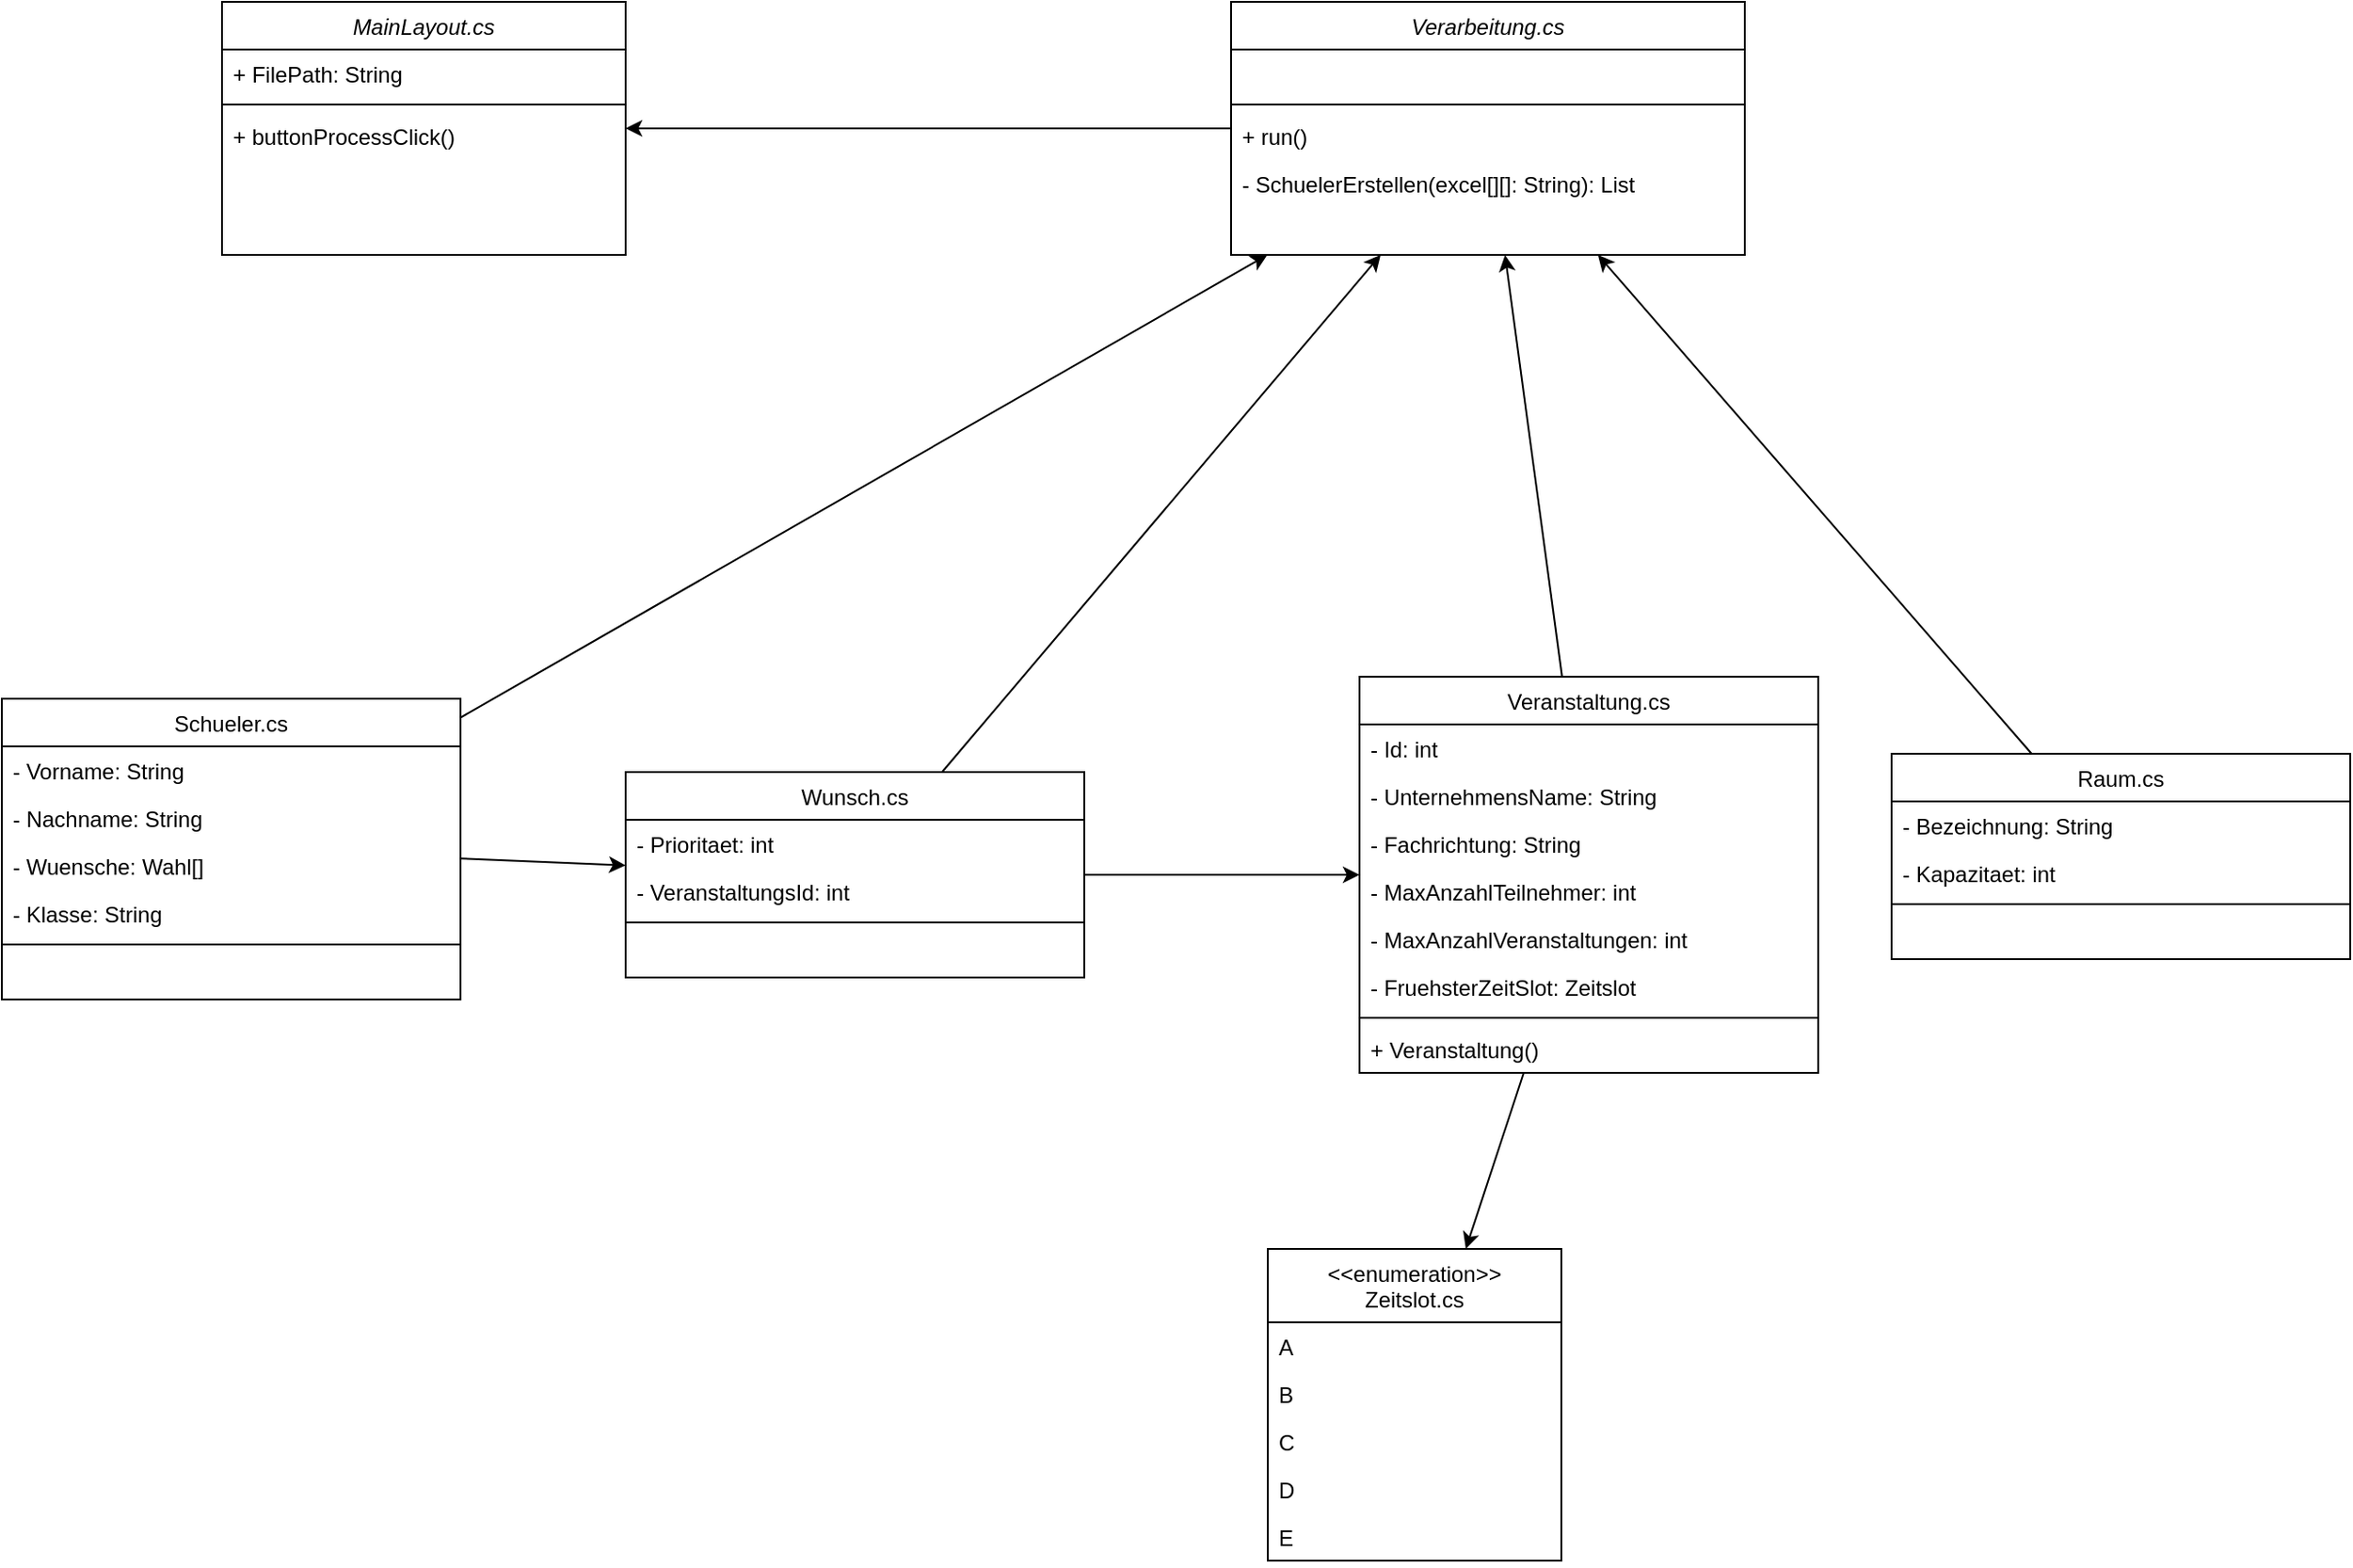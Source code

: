 <mxfile version="24.0.2" type="device">
  <diagram id="C5RBs43oDa-KdzZeNtuy" name="Page-1">
    <mxGraphModel dx="1663" dy="478" grid="1" gridSize="10" guides="1" tooltips="1" connect="1" arrows="1" fold="1" page="1" pageScale="1" pageWidth="827" pageHeight="1169" math="0" shadow="0">
      <root>
        <mxCell id="WIyWlLk6GJQsqaUBKTNV-0" />
        <mxCell id="WIyWlLk6GJQsqaUBKTNV-1" parent="WIyWlLk6GJQsqaUBKTNV-0" />
        <mxCell id="zkfFHV4jXpPFQw0GAbJ--0" value="MainLayout.cs&#xa;" style="swimlane;fontStyle=2;align=center;verticalAlign=top;childLayout=stackLayout;horizontal=1;startSize=26;horizontalStack=0;resizeParent=1;resizeLast=0;collapsible=1;marginBottom=0;rounded=0;shadow=0;strokeWidth=1;" parent="WIyWlLk6GJQsqaUBKTNV-1" vertex="1">
          <mxGeometry x="-540" y="70" width="220" height="138" as="geometry">
            <mxRectangle x="230" y="140" width="160" height="26" as="alternateBounds" />
          </mxGeometry>
        </mxCell>
        <mxCell id="zkfFHV4jXpPFQw0GAbJ--2" value="+ FilePath: String" style="text;align=left;verticalAlign=top;spacingLeft=4;spacingRight=4;overflow=hidden;rotatable=0;points=[[0,0.5],[1,0.5]];portConstraint=eastwest;rounded=0;shadow=0;html=0;" parent="zkfFHV4jXpPFQw0GAbJ--0" vertex="1">
          <mxGeometry y="26" width="220" height="26" as="geometry" />
        </mxCell>
        <mxCell id="zkfFHV4jXpPFQw0GAbJ--4" value="" style="line;html=1;strokeWidth=1;align=left;verticalAlign=middle;spacingTop=-1;spacingLeft=3;spacingRight=3;rotatable=0;labelPosition=right;points=[];portConstraint=eastwest;" parent="zkfFHV4jXpPFQw0GAbJ--0" vertex="1">
          <mxGeometry y="52" width="220" height="8" as="geometry" />
        </mxCell>
        <mxCell id="zkfFHV4jXpPFQw0GAbJ--5" value="+ buttonProcessClick()" style="text;align=left;verticalAlign=top;spacingLeft=4;spacingRight=4;overflow=hidden;rotatable=0;points=[[0,0.5],[1,0.5]];portConstraint=eastwest;" parent="zkfFHV4jXpPFQw0GAbJ--0" vertex="1">
          <mxGeometry y="60" width="220" height="26" as="geometry" />
        </mxCell>
        <mxCell id="3uKMKt1_fDQ9ZG1aLz7u-32" value="Verarbeitung.cs" style="swimlane;fontStyle=2;align=center;verticalAlign=top;childLayout=stackLayout;horizontal=1;startSize=26;horizontalStack=0;resizeParent=1;resizeLast=0;collapsible=1;marginBottom=0;rounded=0;shadow=0;strokeWidth=1;" parent="WIyWlLk6GJQsqaUBKTNV-1" vertex="1">
          <mxGeometry x="10" y="70" width="280" height="138" as="geometry">
            <mxRectangle x="230" y="140" width="160" height="26" as="alternateBounds" />
          </mxGeometry>
        </mxCell>
        <mxCell id="xaYqYxnnWiLQk3Rn7Uu7-76" value=" " style="text;align=left;verticalAlign=top;spacingLeft=4;spacingRight=4;overflow=hidden;rotatable=0;points=[[0,0.5],[1,0.5]];portConstraint=eastwest;rounded=0;shadow=0;html=0;" vertex="1" parent="3uKMKt1_fDQ9ZG1aLz7u-32">
          <mxGeometry y="26" width="280" height="26" as="geometry" />
        </mxCell>
        <mxCell id="3uKMKt1_fDQ9ZG1aLz7u-34" value="" style="line;html=1;strokeWidth=1;align=left;verticalAlign=middle;spacingTop=-1;spacingLeft=3;spacingRight=3;rotatable=0;labelPosition=right;points=[];portConstraint=eastwest;" parent="3uKMKt1_fDQ9ZG1aLz7u-32" vertex="1">
          <mxGeometry y="52" width="280" height="8" as="geometry" />
        </mxCell>
        <mxCell id="3uKMKt1_fDQ9ZG1aLz7u-35" value="+ run()" style="text;align=left;verticalAlign=top;spacingLeft=4;spacingRight=4;overflow=hidden;rotatable=0;points=[[0,0.5],[1,0.5]];portConstraint=eastwest;" parent="3uKMKt1_fDQ9ZG1aLz7u-32" vertex="1">
          <mxGeometry y="60" width="280" height="26" as="geometry" />
        </mxCell>
        <mxCell id="xaYqYxnnWiLQk3Rn7Uu7-77" value="- SchuelerErstellen(excel[][]: String): List" style="text;align=left;verticalAlign=top;spacingLeft=4;spacingRight=4;overflow=hidden;rotatable=0;points=[[0,0.5],[1,0.5]];portConstraint=eastwest;" vertex="1" parent="3uKMKt1_fDQ9ZG1aLz7u-32">
          <mxGeometry y="86" width="280" height="26" as="geometry" />
        </mxCell>
        <mxCell id="xaYqYxnnWiLQk3Rn7Uu7-0" value="" style="endArrow=classic;html=1;rounded=0;" edge="1" parent="WIyWlLk6GJQsqaUBKTNV-1" source="xaYqYxnnWiLQk3Rn7Uu7-23" target="3uKMKt1_fDQ9ZG1aLz7u-32">
          <mxGeometry width="50" height="50" relative="1" as="geometry">
            <mxPoint x="-253.887" y="460" as="sourcePoint" />
            <mxPoint x="30" y="250" as="targetPoint" />
          </mxGeometry>
        </mxCell>
        <mxCell id="xaYqYxnnWiLQk3Rn7Uu7-1" value="" style="endArrow=classic;html=1;rounded=0;" edge="1" parent="WIyWlLk6GJQsqaUBKTNV-1" source="xaYqYxnnWiLQk3Rn7Uu7-53" target="3uKMKt1_fDQ9ZG1aLz7u-32">
          <mxGeometry width="50" height="50" relative="1" as="geometry">
            <mxPoint x="-20" y="600" as="sourcePoint" />
            <mxPoint x="-70" y="230" as="targetPoint" />
          </mxGeometry>
        </mxCell>
        <mxCell id="xaYqYxnnWiLQk3Rn7Uu7-2" value="" style="endArrow=classic;html=1;rounded=0;" edge="1" parent="WIyWlLk6GJQsqaUBKTNV-1" source="xaYqYxnnWiLQk3Rn7Uu7-44" target="3uKMKt1_fDQ9ZG1aLz7u-32">
          <mxGeometry width="50" height="50" relative="1" as="geometry">
            <mxPoint x="120" y="441.368" as="sourcePoint" />
            <mxPoint x="30" y="390" as="targetPoint" />
          </mxGeometry>
        </mxCell>
        <mxCell id="xaYqYxnnWiLQk3Rn7Uu7-4" value="" style="endArrow=classic;html=1;rounded=0;" edge="1" parent="WIyWlLk6GJQsqaUBKTNV-1" source="xaYqYxnnWiLQk3Rn7Uu7-23" target="xaYqYxnnWiLQk3Rn7Uu7-53">
          <mxGeometry width="50" height="50" relative="1" as="geometry">
            <mxPoint x="-190" y="527.455" as="sourcePoint" />
            <mxPoint x="-130.0" y="524.485" as="targetPoint" />
          </mxGeometry>
        </mxCell>
        <mxCell id="xaYqYxnnWiLQk3Rn7Uu7-5" value="" style="endArrow=classic;html=1;rounded=0;" edge="1" parent="WIyWlLk6GJQsqaUBKTNV-1" source="xaYqYxnnWiLQk3Rn7Uu7-53" target="xaYqYxnnWiLQk3Rn7Uu7-44">
          <mxGeometry width="50" height="50" relative="1" as="geometry">
            <mxPoint x="30" y="534.273" as="sourcePoint" />
            <mxPoint x="120" y="526.861" as="targetPoint" />
          </mxGeometry>
        </mxCell>
        <mxCell id="xaYqYxnnWiLQk3Rn7Uu7-6" value="" style="endArrow=classic;html=1;rounded=0;" edge="1" parent="WIyWlLk6GJQsqaUBKTNV-1" source="3uKMKt1_fDQ9ZG1aLz7u-32" target="zkfFHV4jXpPFQw0GAbJ--0">
          <mxGeometry width="50" height="50" relative="1" as="geometry">
            <mxPoint x="-220" y="200" as="sourcePoint" />
            <mxPoint x="380" y="190" as="targetPoint" />
          </mxGeometry>
        </mxCell>
        <mxCell id="xaYqYxnnWiLQk3Rn7Uu7-13" value="Raum.cs" style="swimlane;fontStyle=0;align=center;verticalAlign=top;childLayout=stackLayout;horizontal=1;startSize=26;horizontalStack=0;resizeParent=1;resizeLast=0;collapsible=1;marginBottom=0;rounded=0;shadow=0;strokeWidth=1;" vertex="1" parent="WIyWlLk6GJQsqaUBKTNV-1">
          <mxGeometry x="370" y="480" width="250" height="112" as="geometry">
            <mxRectangle x="130" y="380" width="160" height="26" as="alternateBounds" />
          </mxGeometry>
        </mxCell>
        <mxCell id="xaYqYxnnWiLQk3Rn7Uu7-14" value="- Bezeichnung: String" style="text;align=left;verticalAlign=top;spacingLeft=4;spacingRight=4;overflow=hidden;rotatable=0;points=[[0,0.5],[1,0.5]];portConstraint=eastwest;" vertex="1" parent="xaYqYxnnWiLQk3Rn7Uu7-13">
          <mxGeometry y="26" width="250" height="26" as="geometry" />
        </mxCell>
        <mxCell id="xaYqYxnnWiLQk3Rn7Uu7-17" value="- Kapazitaet: int" style="text;align=left;verticalAlign=top;spacingLeft=4;spacingRight=4;overflow=hidden;rotatable=0;points=[[0,0.5],[1,0.5]];portConstraint=eastwest;" vertex="1" parent="xaYqYxnnWiLQk3Rn7Uu7-13">
          <mxGeometry y="52" width="250" height="26" as="geometry" />
        </mxCell>
        <mxCell id="xaYqYxnnWiLQk3Rn7Uu7-16" value="" style="line;html=1;strokeWidth=1;align=left;verticalAlign=middle;spacingTop=-1;spacingLeft=3;spacingRight=3;rotatable=0;labelPosition=right;points=[];portConstraint=eastwest;" vertex="1" parent="xaYqYxnnWiLQk3Rn7Uu7-13">
          <mxGeometry y="78" width="250" height="8" as="geometry" />
        </mxCell>
        <mxCell id="xaYqYxnnWiLQk3Rn7Uu7-15" value=" " style="text;align=left;verticalAlign=top;spacingLeft=4;spacingRight=4;overflow=hidden;rotatable=0;points=[[0,0.5],[1,0.5]];portConstraint=eastwest;rounded=0;shadow=0;html=0;" vertex="1" parent="xaYqYxnnWiLQk3Rn7Uu7-13">
          <mxGeometry y="86" width="250" height="26" as="geometry" />
        </mxCell>
        <mxCell id="xaYqYxnnWiLQk3Rn7Uu7-23" value="Schueler.cs" style="swimlane;fontStyle=0;align=center;verticalAlign=top;childLayout=stackLayout;horizontal=1;startSize=26;horizontalStack=0;resizeParent=1;resizeLast=0;collapsible=1;marginBottom=0;rounded=0;shadow=0;strokeWidth=1;" vertex="1" parent="WIyWlLk6GJQsqaUBKTNV-1">
          <mxGeometry x="-660" y="450" width="250" height="164" as="geometry">
            <mxRectangle x="130" y="380" width="160" height="26" as="alternateBounds" />
          </mxGeometry>
        </mxCell>
        <mxCell id="xaYqYxnnWiLQk3Rn7Uu7-26" value="- Vorname: String" style="text;align=left;verticalAlign=top;spacingLeft=4;spacingRight=4;overflow=hidden;rotatable=0;points=[[0,0.5],[1,0.5]];portConstraint=eastwest;" vertex="1" parent="xaYqYxnnWiLQk3Rn7Uu7-23">
          <mxGeometry y="26" width="250" height="26" as="geometry" />
        </mxCell>
        <mxCell id="xaYqYxnnWiLQk3Rn7Uu7-27" value="- Nachname: String" style="text;align=left;verticalAlign=top;spacingLeft=4;spacingRight=4;overflow=hidden;rotatable=0;points=[[0,0.5],[1,0.5]];portConstraint=eastwest;" vertex="1" parent="xaYqYxnnWiLQk3Rn7Uu7-23">
          <mxGeometry y="52" width="250" height="26" as="geometry" />
        </mxCell>
        <mxCell id="xaYqYxnnWiLQk3Rn7Uu7-28" value="- Wuensche: Wahl[]" style="text;align=left;verticalAlign=top;spacingLeft=4;spacingRight=4;overflow=hidden;rotatable=0;points=[[0,0.5],[1,0.5]];portConstraint=eastwest;" vertex="1" parent="xaYqYxnnWiLQk3Rn7Uu7-23">
          <mxGeometry y="78" width="250" height="26" as="geometry" />
        </mxCell>
        <mxCell id="xaYqYxnnWiLQk3Rn7Uu7-29" value="- Klasse: String" style="text;align=left;verticalAlign=top;spacingLeft=4;spacingRight=4;overflow=hidden;rotatable=0;points=[[0,0.5],[1,0.5]];portConstraint=eastwest;" vertex="1" parent="xaYqYxnnWiLQk3Rn7Uu7-23">
          <mxGeometry y="104" width="250" height="26" as="geometry" />
        </mxCell>
        <mxCell id="xaYqYxnnWiLQk3Rn7Uu7-25" value="" style="line;html=1;strokeWidth=1;align=left;verticalAlign=middle;spacingTop=-1;spacingLeft=3;spacingRight=3;rotatable=0;labelPosition=right;points=[];portConstraint=eastwest;" vertex="1" parent="xaYqYxnnWiLQk3Rn7Uu7-23">
          <mxGeometry y="130" width="250" height="8" as="geometry" />
        </mxCell>
        <mxCell id="xaYqYxnnWiLQk3Rn7Uu7-24" value=" " style="text;align=left;verticalAlign=top;spacingLeft=4;spacingRight=4;overflow=hidden;rotatable=0;points=[[0,0.5],[1,0.5]];portConstraint=eastwest;rounded=0;shadow=0;html=0;" vertex="1" parent="xaYqYxnnWiLQk3Rn7Uu7-23">
          <mxGeometry y="138" width="250" height="26" as="geometry" />
        </mxCell>
        <mxCell id="xaYqYxnnWiLQk3Rn7Uu7-44" value="Veranstaltung.cs" style="swimlane;fontStyle=0;align=center;verticalAlign=top;childLayout=stackLayout;horizontal=1;startSize=26;horizontalStack=0;resizeParent=1;resizeLast=0;collapsible=1;marginBottom=0;rounded=0;shadow=0;strokeWidth=1;" vertex="1" parent="WIyWlLk6GJQsqaUBKTNV-1">
          <mxGeometry x="80" y="438" width="250" height="216" as="geometry">
            <mxRectangle x="130" y="380" width="160" height="26" as="alternateBounds" />
          </mxGeometry>
        </mxCell>
        <mxCell id="xaYqYxnnWiLQk3Rn7Uu7-47" value="- Id: int" style="text;align=left;verticalAlign=top;spacingLeft=4;spacingRight=4;overflow=hidden;rotatable=0;points=[[0,0.5],[1,0.5]];portConstraint=eastwest;" vertex="1" parent="xaYqYxnnWiLQk3Rn7Uu7-44">
          <mxGeometry y="26" width="250" height="26" as="geometry" />
        </mxCell>
        <mxCell id="xaYqYxnnWiLQk3Rn7Uu7-48" value="- UnternehmensName: String" style="text;align=left;verticalAlign=top;spacingLeft=4;spacingRight=4;overflow=hidden;rotatable=0;points=[[0,0.5],[1,0.5]];portConstraint=eastwest;" vertex="1" parent="xaYqYxnnWiLQk3Rn7Uu7-44">
          <mxGeometry y="52" width="250" height="26" as="geometry" />
        </mxCell>
        <mxCell id="xaYqYxnnWiLQk3Rn7Uu7-49" value="- Fachrichtung: String" style="text;align=left;verticalAlign=top;spacingLeft=4;spacingRight=4;overflow=hidden;rotatable=0;points=[[0,0.5],[1,0.5]];portConstraint=eastwest;" vertex="1" parent="xaYqYxnnWiLQk3Rn7Uu7-44">
          <mxGeometry y="78" width="250" height="26" as="geometry" />
        </mxCell>
        <mxCell id="xaYqYxnnWiLQk3Rn7Uu7-50" value="- MaxAnzahlTeilnehmer: int" style="text;align=left;verticalAlign=top;spacingLeft=4;spacingRight=4;overflow=hidden;rotatable=0;points=[[0,0.5],[1,0.5]];portConstraint=eastwest;" vertex="1" parent="xaYqYxnnWiLQk3Rn7Uu7-44">
          <mxGeometry y="104" width="250" height="26" as="geometry" />
        </mxCell>
        <mxCell id="xaYqYxnnWiLQk3Rn7Uu7-52" value="- MaxAnzahlVeranstaltungen: int" style="text;align=left;verticalAlign=top;spacingLeft=4;spacingRight=4;overflow=hidden;rotatable=0;points=[[0,0.5],[1,0.5]];portConstraint=eastwest;" vertex="1" parent="xaYqYxnnWiLQk3Rn7Uu7-44">
          <mxGeometry y="130" width="250" height="26" as="geometry" />
        </mxCell>
        <mxCell id="xaYqYxnnWiLQk3Rn7Uu7-51" value="- FruehsterZeitSlot: Zeitslot" style="text;align=left;verticalAlign=top;spacingLeft=4;spacingRight=4;overflow=hidden;rotatable=0;points=[[0,0.5],[1,0.5]];portConstraint=eastwest;" vertex="1" parent="xaYqYxnnWiLQk3Rn7Uu7-44">
          <mxGeometry y="156" width="250" height="26" as="geometry" />
        </mxCell>
        <mxCell id="xaYqYxnnWiLQk3Rn7Uu7-46" value="" style="line;html=1;strokeWidth=1;align=left;verticalAlign=middle;spacingTop=-1;spacingLeft=3;spacingRight=3;rotatable=0;labelPosition=right;points=[];portConstraint=eastwest;" vertex="1" parent="xaYqYxnnWiLQk3Rn7Uu7-44">
          <mxGeometry y="182" width="250" height="8" as="geometry" />
        </mxCell>
        <mxCell id="xaYqYxnnWiLQk3Rn7Uu7-45" value="+ Veranstaltung()" style="text;align=left;verticalAlign=top;spacingLeft=4;spacingRight=4;overflow=hidden;rotatable=0;points=[[0,0.5],[1,0.5]];portConstraint=eastwest;rounded=0;shadow=0;html=0;" vertex="1" parent="xaYqYxnnWiLQk3Rn7Uu7-44">
          <mxGeometry y="190" width="250" height="26" as="geometry" />
        </mxCell>
        <mxCell id="xaYqYxnnWiLQk3Rn7Uu7-53" value="Wunsch.cs" style="swimlane;fontStyle=0;align=center;verticalAlign=top;childLayout=stackLayout;horizontal=1;startSize=26;horizontalStack=0;resizeParent=1;resizeLast=0;collapsible=1;marginBottom=0;rounded=0;shadow=0;strokeWidth=1;" vertex="1" parent="WIyWlLk6GJQsqaUBKTNV-1">
          <mxGeometry x="-320" y="490" width="250" height="112" as="geometry">
            <mxRectangle x="130" y="380" width="160" height="26" as="alternateBounds" />
          </mxGeometry>
        </mxCell>
        <mxCell id="xaYqYxnnWiLQk3Rn7Uu7-54" value="- Prioritaet: int" style="text;align=left;verticalAlign=top;spacingLeft=4;spacingRight=4;overflow=hidden;rotatable=0;points=[[0,0.5],[1,0.5]];portConstraint=eastwest;" vertex="1" parent="xaYqYxnnWiLQk3Rn7Uu7-53">
          <mxGeometry y="26" width="250" height="26" as="geometry" />
        </mxCell>
        <mxCell id="xaYqYxnnWiLQk3Rn7Uu7-55" value="- VeranstaltungsId: int" style="text;align=left;verticalAlign=top;spacingLeft=4;spacingRight=4;overflow=hidden;rotatable=0;points=[[0,0.5],[1,0.5]];portConstraint=eastwest;" vertex="1" parent="xaYqYxnnWiLQk3Rn7Uu7-53">
          <mxGeometry y="52" width="250" height="26" as="geometry" />
        </mxCell>
        <mxCell id="xaYqYxnnWiLQk3Rn7Uu7-60" value="" style="line;html=1;strokeWidth=1;align=left;verticalAlign=middle;spacingTop=-1;spacingLeft=3;spacingRight=3;rotatable=0;labelPosition=right;points=[];portConstraint=eastwest;" vertex="1" parent="xaYqYxnnWiLQk3Rn7Uu7-53">
          <mxGeometry y="78" width="250" height="8" as="geometry" />
        </mxCell>
        <mxCell id="xaYqYxnnWiLQk3Rn7Uu7-61" value=" " style="text;align=left;verticalAlign=top;spacingLeft=4;spacingRight=4;overflow=hidden;rotatable=0;points=[[0,0.5],[1,0.5]];portConstraint=eastwest;rounded=0;shadow=0;html=0;" vertex="1" parent="xaYqYxnnWiLQk3Rn7Uu7-53">
          <mxGeometry y="86" width="250" height="26" as="geometry" />
        </mxCell>
        <mxCell id="xaYqYxnnWiLQk3Rn7Uu7-62" value="&lt;&lt;enumeration&gt;&gt;&#xa;Zeitslot.cs" style="swimlane;fontStyle=0;align=center;verticalAlign=top;childLayout=stackLayout;horizontal=1;startSize=40;horizontalStack=0;resizeParent=1;resizeLast=0;collapsible=1;marginBottom=0;rounded=0;shadow=0;strokeWidth=1;" vertex="1" parent="WIyWlLk6GJQsqaUBKTNV-1">
          <mxGeometry x="30" y="750" width="160" height="170" as="geometry">
            <mxRectangle x="130" y="380" width="160" height="26" as="alternateBounds" />
          </mxGeometry>
        </mxCell>
        <mxCell id="xaYqYxnnWiLQk3Rn7Uu7-63" value="A" style="text;align=left;verticalAlign=top;spacingLeft=4;spacingRight=4;overflow=hidden;rotatable=0;points=[[0,0.5],[1,0.5]];portConstraint=eastwest;" vertex="1" parent="xaYqYxnnWiLQk3Rn7Uu7-62">
          <mxGeometry y="40" width="160" height="26" as="geometry" />
        </mxCell>
        <mxCell id="xaYqYxnnWiLQk3Rn7Uu7-64" value="B" style="text;align=left;verticalAlign=top;spacingLeft=4;spacingRight=4;overflow=hidden;rotatable=0;points=[[0,0.5],[1,0.5]];portConstraint=eastwest;" vertex="1" parent="xaYqYxnnWiLQk3Rn7Uu7-62">
          <mxGeometry y="66" width="160" height="26" as="geometry" />
        </mxCell>
        <mxCell id="xaYqYxnnWiLQk3Rn7Uu7-71" value="C" style="text;align=left;verticalAlign=top;spacingLeft=4;spacingRight=4;overflow=hidden;rotatable=0;points=[[0,0.5],[1,0.5]];portConstraint=eastwest;" vertex="1" parent="xaYqYxnnWiLQk3Rn7Uu7-62">
          <mxGeometry y="92" width="160" height="26" as="geometry" />
        </mxCell>
        <mxCell id="xaYqYxnnWiLQk3Rn7Uu7-72" value="D" style="text;align=left;verticalAlign=top;spacingLeft=4;spacingRight=4;overflow=hidden;rotatable=0;points=[[0,0.5],[1,0.5]];portConstraint=eastwest;" vertex="1" parent="xaYqYxnnWiLQk3Rn7Uu7-62">
          <mxGeometry y="118" width="160" height="26" as="geometry" />
        </mxCell>
        <mxCell id="xaYqYxnnWiLQk3Rn7Uu7-73" value="E" style="text;align=left;verticalAlign=top;spacingLeft=4;spacingRight=4;overflow=hidden;rotatable=0;points=[[0,0.5],[1,0.5]];portConstraint=eastwest;" vertex="1" parent="xaYqYxnnWiLQk3Rn7Uu7-62">
          <mxGeometry y="144" width="160" height="26" as="geometry" />
        </mxCell>
        <mxCell id="xaYqYxnnWiLQk3Rn7Uu7-74" value="" style="endArrow=classic;html=1;rounded=0;" edge="1" parent="WIyWlLk6GJQsqaUBKTNV-1" source="xaYqYxnnWiLQk3Rn7Uu7-44" target="xaYqYxnnWiLQk3Rn7Uu7-62">
          <mxGeometry width="50" height="50" relative="1" as="geometry">
            <mxPoint x="176.422" y="604" as="sourcePoint" />
            <mxPoint x="-80" y="730" as="targetPoint" />
          </mxGeometry>
        </mxCell>
        <mxCell id="xaYqYxnnWiLQk3Rn7Uu7-79" value="" style="endArrow=classic;html=1;rounded=0;" edge="1" parent="WIyWlLk6GJQsqaUBKTNV-1" source="xaYqYxnnWiLQk3Rn7Uu7-13" target="3uKMKt1_fDQ9ZG1aLz7u-32">
          <mxGeometry width="50" height="50" relative="1" as="geometry">
            <mxPoint x="490" y="450" as="sourcePoint" />
            <mxPoint x="30" y="230" as="targetPoint" />
          </mxGeometry>
        </mxCell>
      </root>
    </mxGraphModel>
  </diagram>
</mxfile>
